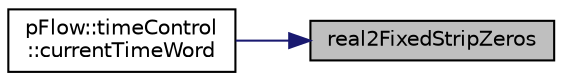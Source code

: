 digraph "real2FixedStripZeros"
{
 // LATEX_PDF_SIZE
  edge [fontname="Helvetica",fontsize="10",labelfontname="Helvetica",labelfontsize="10"];
  node [fontname="Helvetica",fontsize="10",shape=record];
  rankdir="RL";
  Node1 [label="real2FixedStripZeros",height=0.2,width=0.4,color="black", fillcolor="grey75", style="filled", fontcolor="black",tooltip="Convert to fixed point variable and remove zeros."];
  Node1 -> Node2 [dir="back",color="midnightblue",fontsize="10",style="solid",fontname="Helvetica"];
  Node2 [label="pFlow::timeControl\l::currentTimeWord",height=0.2,width=0.4,color="black", fillcolor="white", style="filled",URL="$classpFlow_1_1timeControl.html#a94edcc0afbc3380392a6ce745913a31c",tooltip=" "];
}
